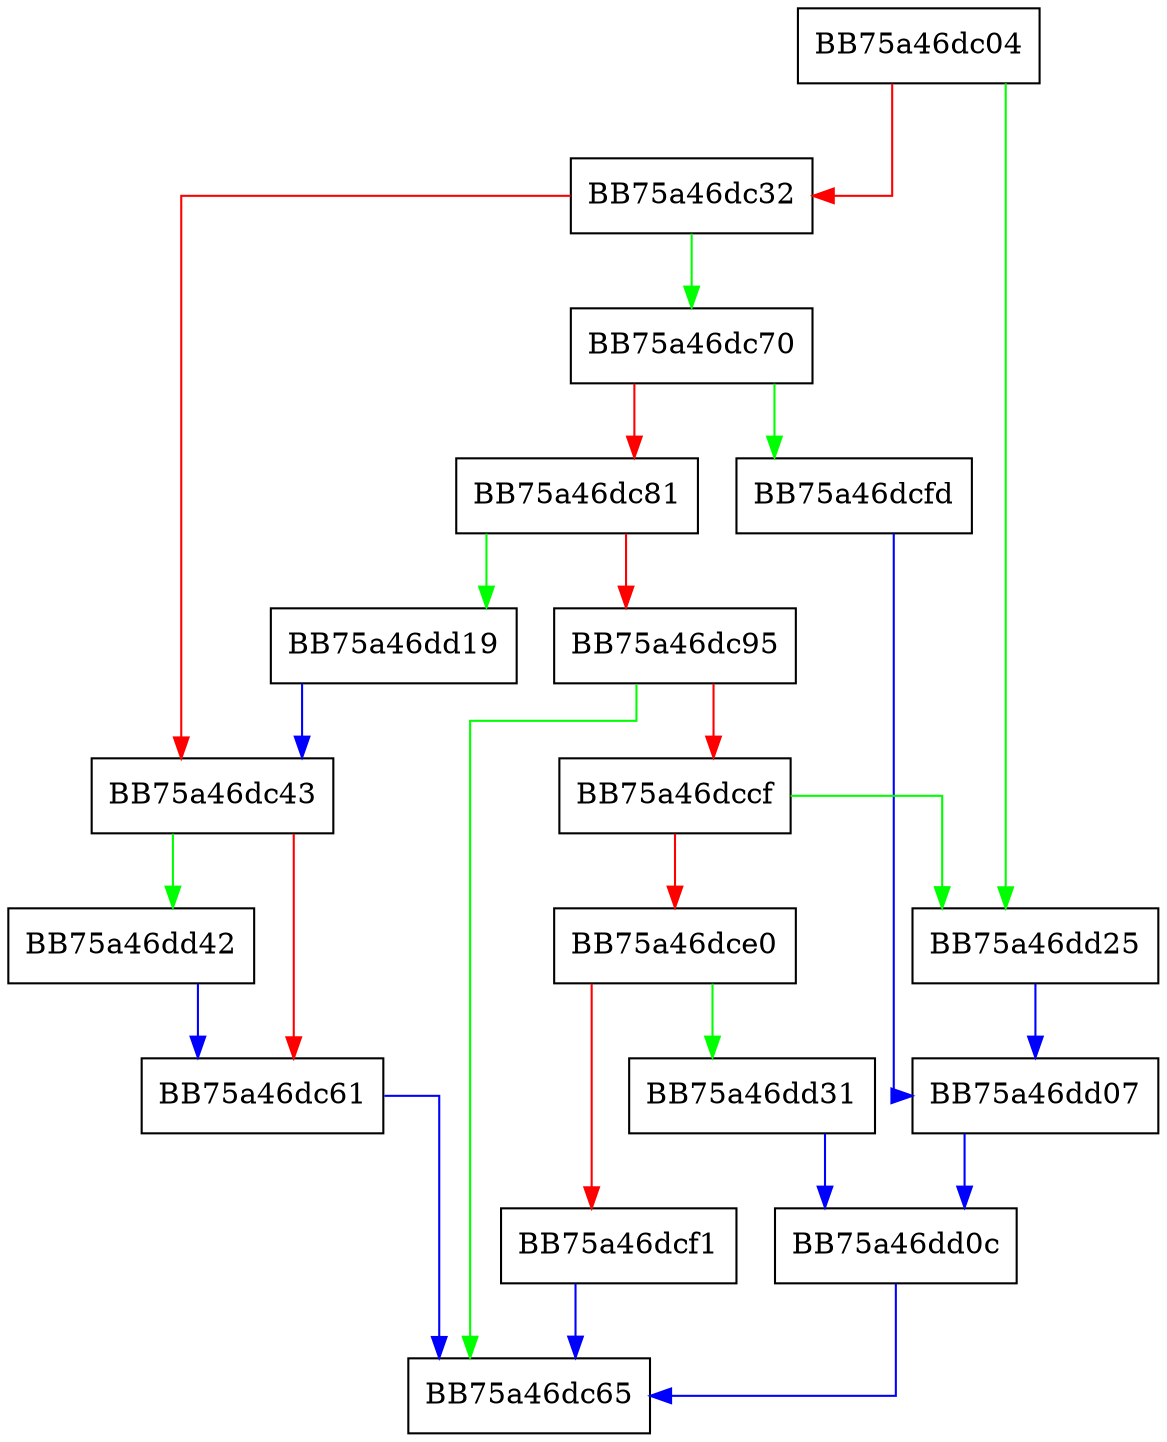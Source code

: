 digraph parse_set_literal {
  node [shape="box"];
  graph [splines=ortho];
  BB75a46dc04 -> BB75a46dd25 [color="green"];
  BB75a46dc04 -> BB75a46dc32 [color="red"];
  BB75a46dc32 -> BB75a46dc70 [color="green"];
  BB75a46dc32 -> BB75a46dc43 [color="red"];
  BB75a46dc43 -> BB75a46dd42 [color="green"];
  BB75a46dc43 -> BB75a46dc61 [color="red"];
  BB75a46dc61 -> BB75a46dc65 [color="blue"];
  BB75a46dc70 -> BB75a46dcfd [color="green"];
  BB75a46dc70 -> BB75a46dc81 [color="red"];
  BB75a46dc81 -> BB75a46dd19 [color="green"];
  BB75a46dc81 -> BB75a46dc95 [color="red"];
  BB75a46dc95 -> BB75a46dc65 [color="green"];
  BB75a46dc95 -> BB75a46dccf [color="red"];
  BB75a46dccf -> BB75a46dd25 [color="green"];
  BB75a46dccf -> BB75a46dce0 [color="red"];
  BB75a46dce0 -> BB75a46dd31 [color="green"];
  BB75a46dce0 -> BB75a46dcf1 [color="red"];
  BB75a46dcf1 -> BB75a46dc65 [color="blue"];
  BB75a46dcfd -> BB75a46dd07 [color="blue"];
  BB75a46dd07 -> BB75a46dd0c [color="blue"];
  BB75a46dd0c -> BB75a46dc65 [color="blue"];
  BB75a46dd19 -> BB75a46dc43 [color="blue"];
  BB75a46dd25 -> BB75a46dd07 [color="blue"];
  BB75a46dd31 -> BB75a46dd0c [color="blue"];
  BB75a46dd42 -> BB75a46dc61 [color="blue"];
}